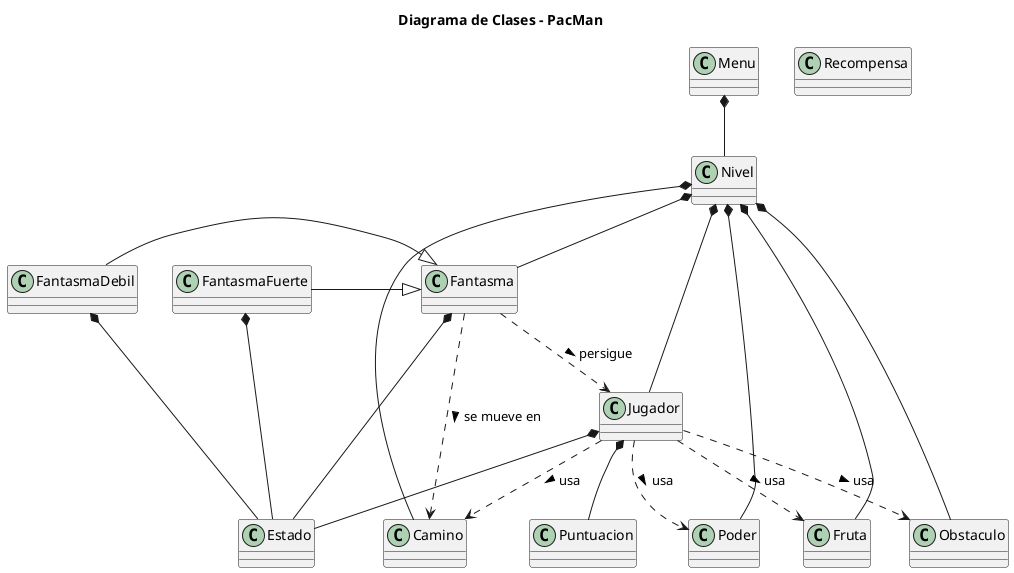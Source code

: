 @startuml
title Diagrama de Clases - PacMan

' ==== Clases principales ====
class Menu
class Nivel
class Jugador
class Fantasma
class FantasmaDebil
class FantasmaFuerte
class Fruta
class Poder
class Camino
class Obstaculo
class Estado
class Recompensa
class Puntuacion

' ==== Relaciones "tiene" (composición/agregación) ====
Menu *-- Nivel
Nivel *-- Jugador
Nivel *-- Fantasma
Nivel *-- Fruta
Nivel *-- Poder
Nivel *-- Camino
Nivel *-- Obstaculo

Jugador *-- Puntuacion
Jugador *-- Estado

Fantasma *-- Estado
FantasmaDebil *-- Estado
FantasmaFuerte *-- Estado

' ==== Relaciones "usa" ====
Jugador ..> Fruta        : usa >
Jugador ..> Poder        : usa >
Jugador ..> Camino       : usa >
Jugador ..> Obstaculo    : usa >

Fantasma ..> Jugador     : persigue >
Fantasma ..> Camino      : se mueve en >

' ==== Herencia ====
FantasmaDebil -|> Fantasma
FantasmaFuerte -|> Fantasma

@enduml